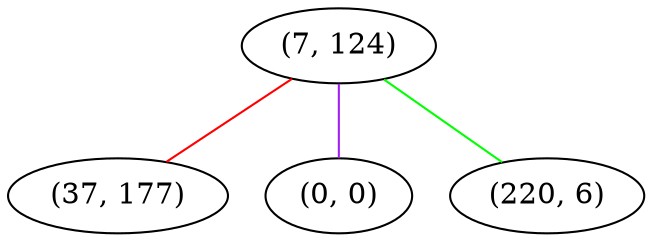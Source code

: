 graph "" {
"(7, 124)";
"(37, 177)";
"(0, 0)";
"(220, 6)";
"(7, 124)" -- "(37, 177)"  [color=red, key=0, weight=1];
"(7, 124)" -- "(0, 0)"  [color=purple, key=0, weight=4];
"(7, 124)" -- "(220, 6)"  [color=green, key=0, weight=2];
}
